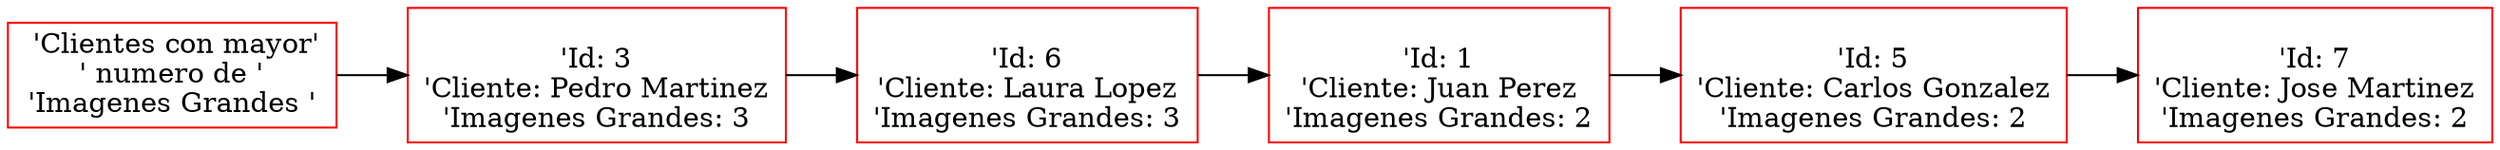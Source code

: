  digraph G {
 rankdir=LR;
 node0 [label=" 'Clientes con mayor'\n' numero de '\n'Imagenes Grandes '",  color="red", shape="rectangle"];
 node1 [label=" \n'Id: 3\n'Cliente: Pedro Martinez\n'Imagenes Grandes: 3", color="red", shape="rectangle"];
 node0 -> node1 [dir="forward"];
 node2 [label=" \n'Id: 6\n'Cliente: Laura Lopez\n'Imagenes Grandes: 3", color="red", shape="rectangle"];
 node1 -> node2 [dir="forward"];
 node3 [label=" \n'Id: 1\n'Cliente: Juan Perez\n'Imagenes Grandes: 2", color="red", shape="rectangle"];
 node2 -> node3 [dir="forward"];
 node4 [label=" \n'Id: 5\n'Cliente: Carlos Gonzalez\n'Imagenes Grandes: 2", color="red", shape="rectangle"];
 node3 -> node4 [dir="forward"];
 node5 [label=" \n'Id: 7\n'Cliente: Jose Martinez\n'Imagenes Grandes: 2", color="red", shape="rectangle"];
 node4 -> node5 [dir="forward"];
 }
